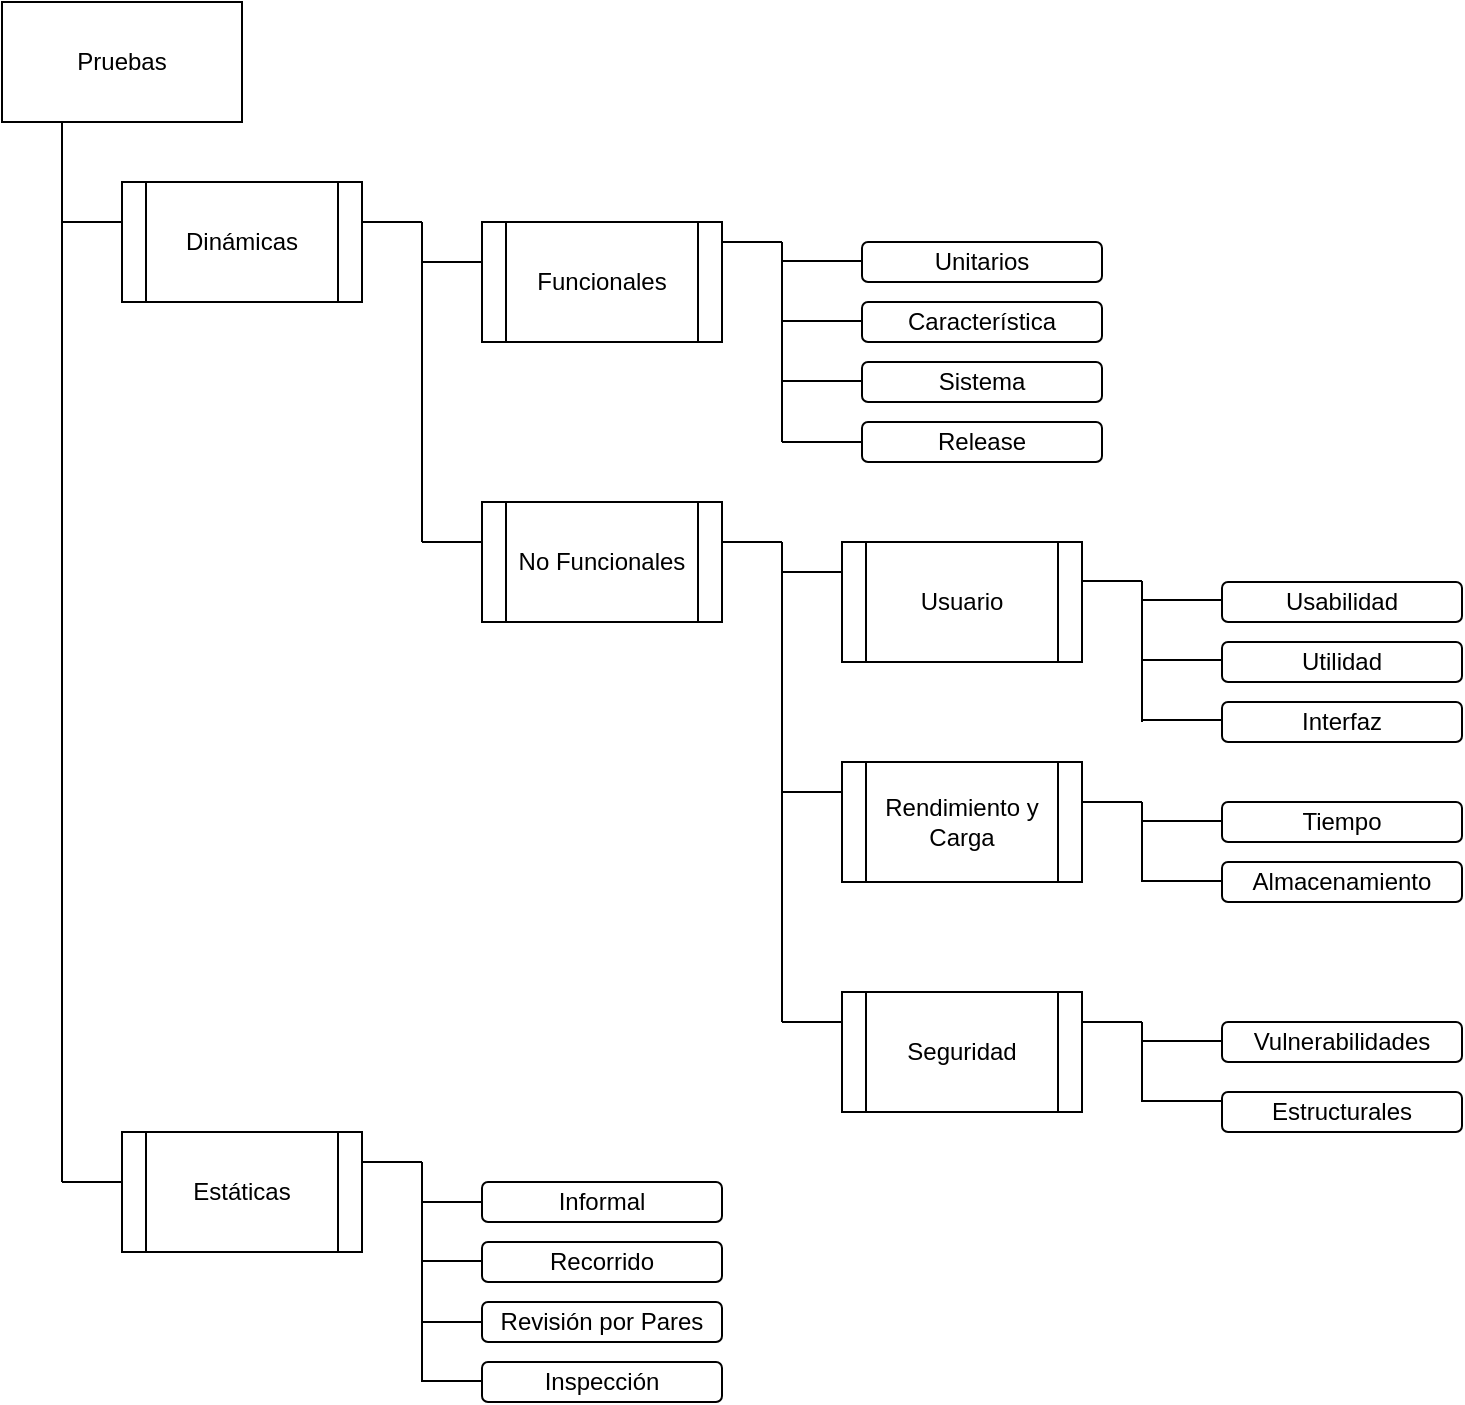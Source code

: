 <mxfile version="13.7.5" type="github">
  <diagram id="ag31TBzWVmehe0swHWCa" name="Page-1">
    <mxGraphModel dx="868" dy="482" grid="1" gridSize="10" guides="1" tooltips="1" connect="1" arrows="1" fold="1" page="1" pageScale="1" pageWidth="827" pageHeight="1169" math="0" shadow="0">
      <root>
        <mxCell id="0" />
        <mxCell id="1" parent="0" />
        <mxCell id="8ToS3XMhVvt4_bzm8dgS-1" value="Pruebas" style="rounded=0;whiteSpace=wrap;html=1;" parent="1" vertex="1">
          <mxGeometry x="70" y="50" width="120" height="60" as="geometry" />
        </mxCell>
        <mxCell id="8ToS3XMhVvt4_bzm8dgS-2" value="Funcionales" style="shape=process;whiteSpace=wrap;html=1;backgroundOutline=1;" parent="1" vertex="1">
          <mxGeometry x="310" y="160" width="120" height="60" as="geometry" />
        </mxCell>
        <mxCell id="8ToS3XMhVvt4_bzm8dgS-3" value="Usuario" style="shape=process;whiteSpace=wrap;html=1;backgroundOutline=1;" parent="1" vertex="1">
          <mxGeometry x="490" y="320" width="120" height="60" as="geometry" />
        </mxCell>
        <mxCell id="8ToS3XMhVvt4_bzm8dgS-4" value="Rendimiento y Carga" style="shape=process;whiteSpace=wrap;html=1;backgroundOutline=1;" parent="1" vertex="1">
          <mxGeometry x="490" y="430" width="120" height="60" as="geometry" />
        </mxCell>
        <mxCell id="8ToS3XMhVvt4_bzm8dgS-5" value="Seguridad" style="shape=process;whiteSpace=wrap;html=1;backgroundOutline=1;" parent="1" vertex="1">
          <mxGeometry x="490" y="545" width="120" height="60" as="geometry" />
        </mxCell>
        <mxCell id="8ToS3XMhVvt4_bzm8dgS-6" value="" style="endArrow=none;html=1;entryX=0.25;entryY=1;entryDx=0;entryDy=0;" parent="1" target="8ToS3XMhVvt4_bzm8dgS-1" edge="1">
          <mxGeometry width="50" height="50" relative="1" as="geometry">
            <mxPoint x="100" y="640" as="sourcePoint" />
            <mxPoint x="440" y="190" as="targetPoint" />
            <Array as="points">
              <mxPoint x="100" y="280" />
            </Array>
          </mxGeometry>
        </mxCell>
        <mxCell id="8ToS3XMhVvt4_bzm8dgS-7" value="" style="endArrow=none;html=1;" parent="1" edge="1">
          <mxGeometry width="50" height="50" relative="1" as="geometry">
            <mxPoint x="280" y="180" as="sourcePoint" />
            <mxPoint x="310" y="180" as="targetPoint" />
          </mxGeometry>
        </mxCell>
        <mxCell id="8ToS3XMhVvt4_bzm8dgS-8" value="" style="endArrow=none;html=1;entryX=0;entryY=0.25;entryDx=0;entryDy=0;" parent="1" target="8ToS3XMhVvt4_bzm8dgS-3" edge="1">
          <mxGeometry width="50" height="50" relative="1" as="geometry">
            <mxPoint x="460" y="335" as="sourcePoint" />
            <mxPoint x="800" y="290" as="targetPoint" />
          </mxGeometry>
        </mxCell>
        <mxCell id="8ToS3XMhVvt4_bzm8dgS-9" value="" style="endArrow=none;html=1;entryX=0;entryY=0.25;entryDx=0;entryDy=0;" parent="1" target="8ToS3XMhVvt4_bzm8dgS-4" edge="1">
          <mxGeometry width="50" height="50" relative="1" as="geometry">
            <mxPoint x="460" y="445" as="sourcePoint" />
            <mxPoint x="800" y="320" as="targetPoint" />
          </mxGeometry>
        </mxCell>
        <mxCell id="8ToS3XMhVvt4_bzm8dgS-10" value="" style="endArrow=none;html=1;entryX=0;entryY=0.25;entryDx=0;entryDy=0;" parent="1" target="8ToS3XMhVvt4_bzm8dgS-5" edge="1">
          <mxGeometry width="50" height="50" relative="1" as="geometry">
            <mxPoint x="460" y="560" as="sourcePoint" />
            <mxPoint x="800" y="355" as="targetPoint" />
          </mxGeometry>
        </mxCell>
        <mxCell id="8ToS3XMhVvt4_bzm8dgS-11" value="Usabilidad" style="rounded=1;whiteSpace=wrap;html=1;" parent="1" vertex="1">
          <mxGeometry x="680" y="340" width="120" height="20" as="geometry" />
        </mxCell>
        <mxCell id="8ToS3XMhVvt4_bzm8dgS-12" value="Utilidad" style="rounded=1;whiteSpace=wrap;html=1;" parent="1" vertex="1">
          <mxGeometry x="680" y="370" width="120" height="20" as="geometry" />
        </mxCell>
        <mxCell id="8ToS3XMhVvt4_bzm8dgS-13" value="Interfaz" style="rounded=1;whiteSpace=wrap;html=1;" parent="1" vertex="1">
          <mxGeometry x="680" y="400" width="120" height="20" as="geometry" />
        </mxCell>
        <mxCell id="8ToS3XMhVvt4_bzm8dgS-14" value="Unitarios" style="rounded=1;whiteSpace=wrap;html=1;" parent="1" vertex="1">
          <mxGeometry x="500" y="170" width="120" height="20" as="geometry" />
        </mxCell>
        <mxCell id="8ToS3XMhVvt4_bzm8dgS-15" value="Característica" style="rounded=1;whiteSpace=wrap;html=1;" parent="1" vertex="1">
          <mxGeometry x="500" y="200" width="120" height="20" as="geometry" />
        </mxCell>
        <mxCell id="8ToS3XMhVvt4_bzm8dgS-16" value="Sistema" style="rounded=1;whiteSpace=wrap;html=1;" parent="1" vertex="1">
          <mxGeometry x="500" y="230" width="120" height="20" as="geometry" />
        </mxCell>
        <mxCell id="8ToS3XMhVvt4_bzm8dgS-17" value="Release" style="rounded=1;whiteSpace=wrap;html=1;" parent="1" vertex="1">
          <mxGeometry x="500" y="260" width="120" height="20" as="geometry" />
        </mxCell>
        <mxCell id="8ToS3XMhVvt4_bzm8dgS-20" value="" style="endArrow=none;html=1;" parent="1" edge="1">
          <mxGeometry width="50" height="50" relative="1" as="geometry">
            <mxPoint x="460" y="270" as="sourcePoint" />
            <mxPoint x="460" y="170" as="targetPoint" />
          </mxGeometry>
        </mxCell>
        <mxCell id="8ToS3XMhVvt4_bzm8dgS-21" value="" style="endArrow=none;html=1;entryX=0;entryY=0.5;entryDx=0;entryDy=0;" parent="1" target="8ToS3XMhVvt4_bzm8dgS-17" edge="1">
          <mxGeometry width="50" height="50" relative="1" as="geometry">
            <mxPoint x="460" y="270" as="sourcePoint" />
            <mxPoint x="430" y="260" as="targetPoint" />
          </mxGeometry>
        </mxCell>
        <mxCell id="8ToS3XMhVvt4_bzm8dgS-22" value="" style="endArrow=none;html=1;entryX=0;entryY=0.5;entryDx=0;entryDy=0;" parent="1" edge="1">
          <mxGeometry width="50" height="50" relative="1" as="geometry">
            <mxPoint x="460" y="209.5" as="sourcePoint" />
            <mxPoint x="500" y="209.5" as="targetPoint" />
          </mxGeometry>
        </mxCell>
        <mxCell id="8ToS3XMhVvt4_bzm8dgS-23" value="" style="endArrow=none;html=1;entryX=0;entryY=0.5;entryDx=0;entryDy=0;" parent="1" edge="1">
          <mxGeometry width="50" height="50" relative="1" as="geometry">
            <mxPoint x="460" y="239.5" as="sourcePoint" />
            <mxPoint x="500" y="239.5" as="targetPoint" />
          </mxGeometry>
        </mxCell>
        <mxCell id="8ToS3XMhVvt4_bzm8dgS-24" value="" style="endArrow=none;html=1;entryX=0;entryY=0.5;entryDx=0;entryDy=0;" parent="1" edge="1">
          <mxGeometry width="50" height="50" relative="1" as="geometry">
            <mxPoint x="460" y="179.5" as="sourcePoint" />
            <mxPoint x="500" y="179.5" as="targetPoint" />
          </mxGeometry>
        </mxCell>
        <mxCell id="8ToS3XMhVvt4_bzm8dgS-25" value="" style="endArrow=none;html=1;" parent="1" edge="1">
          <mxGeometry width="50" height="50" relative="1" as="geometry">
            <mxPoint x="430" y="170" as="sourcePoint" />
            <mxPoint x="460" y="170" as="targetPoint" />
          </mxGeometry>
        </mxCell>
        <mxCell id="8ToS3XMhVvt4_bzm8dgS-26" value="" style="endArrow=none;html=1;" parent="1" edge="1">
          <mxGeometry width="50" height="50" relative="1" as="geometry">
            <mxPoint x="640" y="410" as="sourcePoint" />
            <mxPoint x="640" y="339.5" as="targetPoint" />
          </mxGeometry>
        </mxCell>
        <mxCell id="8ToS3XMhVvt4_bzm8dgS-28" value="" style="endArrow=none;html=1;entryX=0;entryY=0.5;entryDx=0;entryDy=0;" parent="1" edge="1">
          <mxGeometry width="50" height="50" relative="1" as="geometry">
            <mxPoint x="640" y="379" as="sourcePoint" />
            <mxPoint x="680" y="379" as="targetPoint" />
          </mxGeometry>
        </mxCell>
        <mxCell id="8ToS3XMhVvt4_bzm8dgS-29" value="" style="endArrow=none;html=1;entryX=0;entryY=0.5;entryDx=0;entryDy=0;" parent="1" edge="1">
          <mxGeometry width="50" height="50" relative="1" as="geometry">
            <mxPoint x="640" y="409" as="sourcePoint" />
            <mxPoint x="680" y="409" as="targetPoint" />
          </mxGeometry>
        </mxCell>
        <mxCell id="8ToS3XMhVvt4_bzm8dgS-30" value="" style="endArrow=none;html=1;entryX=0;entryY=0.5;entryDx=0;entryDy=0;" parent="1" edge="1">
          <mxGeometry width="50" height="50" relative="1" as="geometry">
            <mxPoint x="640" y="349" as="sourcePoint" />
            <mxPoint x="680" y="349" as="targetPoint" />
          </mxGeometry>
        </mxCell>
        <mxCell id="8ToS3XMhVvt4_bzm8dgS-31" value="" style="endArrow=none;html=1;" parent="1" edge="1">
          <mxGeometry width="50" height="50" relative="1" as="geometry">
            <mxPoint x="610" y="339.5" as="sourcePoint" />
            <mxPoint x="640" y="339.5" as="targetPoint" />
          </mxGeometry>
        </mxCell>
        <mxCell id="8ToS3XMhVvt4_bzm8dgS-32" value="" style="endArrow=none;html=1;" parent="1" edge="1">
          <mxGeometry width="50" height="50" relative="1" as="geometry">
            <mxPoint x="640" y="490" as="sourcePoint" />
            <mxPoint x="640" y="450" as="targetPoint" />
          </mxGeometry>
        </mxCell>
        <mxCell id="8ToS3XMhVvt4_bzm8dgS-33" value="" style="endArrow=none;html=1;entryX=0;entryY=0.5;entryDx=0;entryDy=0;" parent="1" edge="1">
          <mxGeometry width="50" height="50" relative="1" as="geometry">
            <mxPoint x="640" y="489.5" as="sourcePoint" />
            <mxPoint x="680" y="489.5" as="targetPoint" />
          </mxGeometry>
        </mxCell>
        <mxCell id="8ToS3XMhVvt4_bzm8dgS-35" value="" style="endArrow=none;html=1;entryX=0;entryY=0.5;entryDx=0;entryDy=0;" parent="1" edge="1">
          <mxGeometry width="50" height="50" relative="1" as="geometry">
            <mxPoint x="640" y="459.5" as="sourcePoint" />
            <mxPoint x="680" y="459.5" as="targetPoint" />
          </mxGeometry>
        </mxCell>
        <mxCell id="8ToS3XMhVvt4_bzm8dgS-36" value="" style="endArrow=none;html=1;" parent="1" edge="1">
          <mxGeometry width="50" height="50" relative="1" as="geometry">
            <mxPoint x="610" y="450" as="sourcePoint" />
            <mxPoint x="640" y="450" as="targetPoint" />
          </mxGeometry>
        </mxCell>
        <mxCell id="8ToS3XMhVvt4_bzm8dgS-37" value="Tiempo" style="rounded=1;whiteSpace=wrap;html=1;" parent="1" vertex="1">
          <mxGeometry x="680" y="450" width="120" height="20" as="geometry" />
        </mxCell>
        <mxCell id="8ToS3XMhVvt4_bzm8dgS-38" value="Almacenamiento" style="rounded=1;whiteSpace=wrap;html=1;" parent="1" vertex="1">
          <mxGeometry x="680" y="480" width="120" height="20" as="geometry" />
        </mxCell>
        <mxCell id="8ToS3XMhVvt4_bzm8dgS-43" value="" style="endArrow=none;html=1;" parent="1" edge="1">
          <mxGeometry width="50" height="50" relative="1" as="geometry">
            <mxPoint x="640" y="600" as="sourcePoint" />
            <mxPoint x="640" y="560" as="targetPoint" />
          </mxGeometry>
        </mxCell>
        <mxCell id="8ToS3XMhVvt4_bzm8dgS-44" value="" style="endArrow=none;html=1;entryX=0;entryY=0.5;entryDx=0;entryDy=0;" parent="1" edge="1">
          <mxGeometry width="50" height="50" relative="1" as="geometry">
            <mxPoint x="640" y="599.5" as="sourcePoint" />
            <mxPoint x="680" y="599.5" as="targetPoint" />
          </mxGeometry>
        </mxCell>
        <mxCell id="8ToS3XMhVvt4_bzm8dgS-46" value="" style="endArrow=none;html=1;entryX=0;entryY=0.5;entryDx=0;entryDy=0;" parent="1" edge="1">
          <mxGeometry width="50" height="50" relative="1" as="geometry">
            <mxPoint x="640" y="569.5" as="sourcePoint" />
            <mxPoint x="680" y="569.5" as="targetPoint" />
          </mxGeometry>
        </mxCell>
        <mxCell id="8ToS3XMhVvt4_bzm8dgS-47" value="" style="endArrow=none;html=1;" parent="1" edge="1">
          <mxGeometry width="50" height="50" relative="1" as="geometry">
            <mxPoint x="610" y="560" as="sourcePoint" />
            <mxPoint x="640" y="560" as="targetPoint" />
          </mxGeometry>
        </mxCell>
        <mxCell id="8ToS3XMhVvt4_bzm8dgS-48" value="Vulnerabilidades" style="rounded=1;whiteSpace=wrap;html=1;" parent="1" vertex="1">
          <mxGeometry x="680" y="560" width="120" height="20" as="geometry" />
        </mxCell>
        <mxCell id="8ToS3XMhVvt4_bzm8dgS-49" value="Estructurales" style="rounded=1;whiteSpace=wrap;html=1;" parent="1" vertex="1">
          <mxGeometry x="680" y="595" width="120" height="20" as="geometry" />
        </mxCell>
        <mxCell id="TCelnB1vP8rf5ZCOM79W-1" value="No Funcionales" style="shape=process;whiteSpace=wrap;html=1;backgroundOutline=1;" vertex="1" parent="1">
          <mxGeometry x="310" y="300" width="120" height="60" as="geometry" />
        </mxCell>
        <mxCell id="TCelnB1vP8rf5ZCOM79W-2" value="" style="endArrow=none;html=1;" edge="1" parent="1">
          <mxGeometry width="50" height="50" relative="1" as="geometry">
            <mxPoint x="430" y="320" as="sourcePoint" />
            <mxPoint x="460" y="320" as="targetPoint" />
          </mxGeometry>
        </mxCell>
        <mxCell id="TCelnB1vP8rf5ZCOM79W-3" value="" style="endArrow=none;html=1;" edge="1" parent="1">
          <mxGeometry width="50" height="50" relative="1" as="geometry">
            <mxPoint x="460" y="560" as="sourcePoint" />
            <mxPoint x="460" y="320" as="targetPoint" />
          </mxGeometry>
        </mxCell>
        <mxCell id="TCelnB1vP8rf5ZCOM79W-4" value="" style="endArrow=none;html=1;" edge="1" parent="1">
          <mxGeometry width="50" height="50" relative="1" as="geometry">
            <mxPoint x="280" y="320" as="sourcePoint" />
            <mxPoint x="310" y="320" as="targetPoint" />
          </mxGeometry>
        </mxCell>
        <mxCell id="TCelnB1vP8rf5ZCOM79W-5" value="Dinámicas" style="shape=process;whiteSpace=wrap;html=1;backgroundOutline=1;" vertex="1" parent="1">
          <mxGeometry x="130" y="140" width="120" height="60" as="geometry" />
        </mxCell>
        <mxCell id="TCelnB1vP8rf5ZCOM79W-6" value="" style="endArrow=none;html=1;" edge="1" parent="1">
          <mxGeometry width="50" height="50" relative="1" as="geometry">
            <mxPoint x="100" y="160" as="sourcePoint" />
            <mxPoint x="130" y="160" as="targetPoint" />
          </mxGeometry>
        </mxCell>
        <mxCell id="TCelnB1vP8rf5ZCOM79W-7" value="" style="endArrow=none;html=1;" edge="1" parent="1">
          <mxGeometry width="50" height="50" relative="1" as="geometry">
            <mxPoint x="280" y="320" as="sourcePoint" />
            <mxPoint x="280" y="160" as="targetPoint" />
          </mxGeometry>
        </mxCell>
        <mxCell id="TCelnB1vP8rf5ZCOM79W-8" value="" style="endArrow=none;html=1;" edge="1" parent="1">
          <mxGeometry width="50" height="50" relative="1" as="geometry">
            <mxPoint x="250" y="160" as="sourcePoint" />
            <mxPoint x="280" y="160" as="targetPoint" />
          </mxGeometry>
        </mxCell>
        <mxCell id="TCelnB1vP8rf5ZCOM79W-9" value="Estáticas" style="shape=process;whiteSpace=wrap;html=1;backgroundOutline=1;" vertex="1" parent="1">
          <mxGeometry x="130" y="615" width="120" height="60" as="geometry" />
        </mxCell>
        <mxCell id="TCelnB1vP8rf5ZCOM79W-10" value="" style="endArrow=none;html=1;" edge="1" parent="1">
          <mxGeometry width="50" height="50" relative="1" as="geometry">
            <mxPoint x="100" y="640" as="sourcePoint" />
            <mxPoint x="130" y="640" as="targetPoint" />
          </mxGeometry>
        </mxCell>
        <mxCell id="TCelnB1vP8rf5ZCOM79W-11" value="" style="endArrow=none;html=1;" edge="1" parent="1">
          <mxGeometry width="50" height="50" relative="1" as="geometry">
            <mxPoint x="280" y="650" as="sourcePoint" />
            <mxPoint x="310" y="650" as="targetPoint" />
          </mxGeometry>
        </mxCell>
        <mxCell id="TCelnB1vP8rf5ZCOM79W-12" value="" style="endArrow=none;html=1;" edge="1" parent="1">
          <mxGeometry width="50" height="50" relative="1" as="geometry">
            <mxPoint x="280" y="679.5" as="sourcePoint" />
            <mxPoint x="310" y="679.5" as="targetPoint" />
          </mxGeometry>
        </mxCell>
        <mxCell id="TCelnB1vP8rf5ZCOM79W-13" value="" style="endArrow=none;html=1;" edge="1" parent="1">
          <mxGeometry width="50" height="50" relative="1" as="geometry">
            <mxPoint x="280" y="740" as="sourcePoint" />
            <mxPoint x="280" y="630" as="targetPoint" />
          </mxGeometry>
        </mxCell>
        <mxCell id="TCelnB1vP8rf5ZCOM79W-14" value="" style="endArrow=none;html=1;" edge="1" parent="1">
          <mxGeometry width="50" height="50" relative="1" as="geometry">
            <mxPoint x="250" y="630" as="sourcePoint" />
            <mxPoint x="280" y="630" as="targetPoint" />
          </mxGeometry>
        </mxCell>
        <mxCell id="TCelnB1vP8rf5ZCOM79W-15" value="Informal" style="rounded=1;whiteSpace=wrap;html=1;" vertex="1" parent="1">
          <mxGeometry x="310" y="640" width="120" height="20" as="geometry" />
        </mxCell>
        <mxCell id="TCelnB1vP8rf5ZCOM79W-16" value="Recorrido" style="rounded=1;whiteSpace=wrap;html=1;" vertex="1" parent="1">
          <mxGeometry x="310" y="670" width="120" height="20" as="geometry" />
        </mxCell>
        <mxCell id="TCelnB1vP8rf5ZCOM79W-17" value="" style="endArrow=none;html=1;" edge="1" parent="1">
          <mxGeometry width="50" height="50" relative="1" as="geometry">
            <mxPoint x="280" y="710" as="sourcePoint" />
            <mxPoint x="310" y="710" as="targetPoint" />
          </mxGeometry>
        </mxCell>
        <mxCell id="TCelnB1vP8rf5ZCOM79W-18" value="" style="endArrow=none;html=1;" edge="1" parent="1">
          <mxGeometry width="50" height="50" relative="1" as="geometry">
            <mxPoint x="280" y="739.5" as="sourcePoint" />
            <mxPoint x="310" y="739.5" as="targetPoint" />
          </mxGeometry>
        </mxCell>
        <mxCell id="TCelnB1vP8rf5ZCOM79W-19" value="Revisión por Pares" style="rounded=1;whiteSpace=wrap;html=1;" vertex="1" parent="1">
          <mxGeometry x="310" y="700" width="120" height="20" as="geometry" />
        </mxCell>
        <mxCell id="TCelnB1vP8rf5ZCOM79W-20" value="Inspección" style="rounded=1;whiteSpace=wrap;html=1;" vertex="1" parent="1">
          <mxGeometry x="310" y="730" width="120" height="20" as="geometry" />
        </mxCell>
      </root>
    </mxGraphModel>
  </diagram>
</mxfile>
